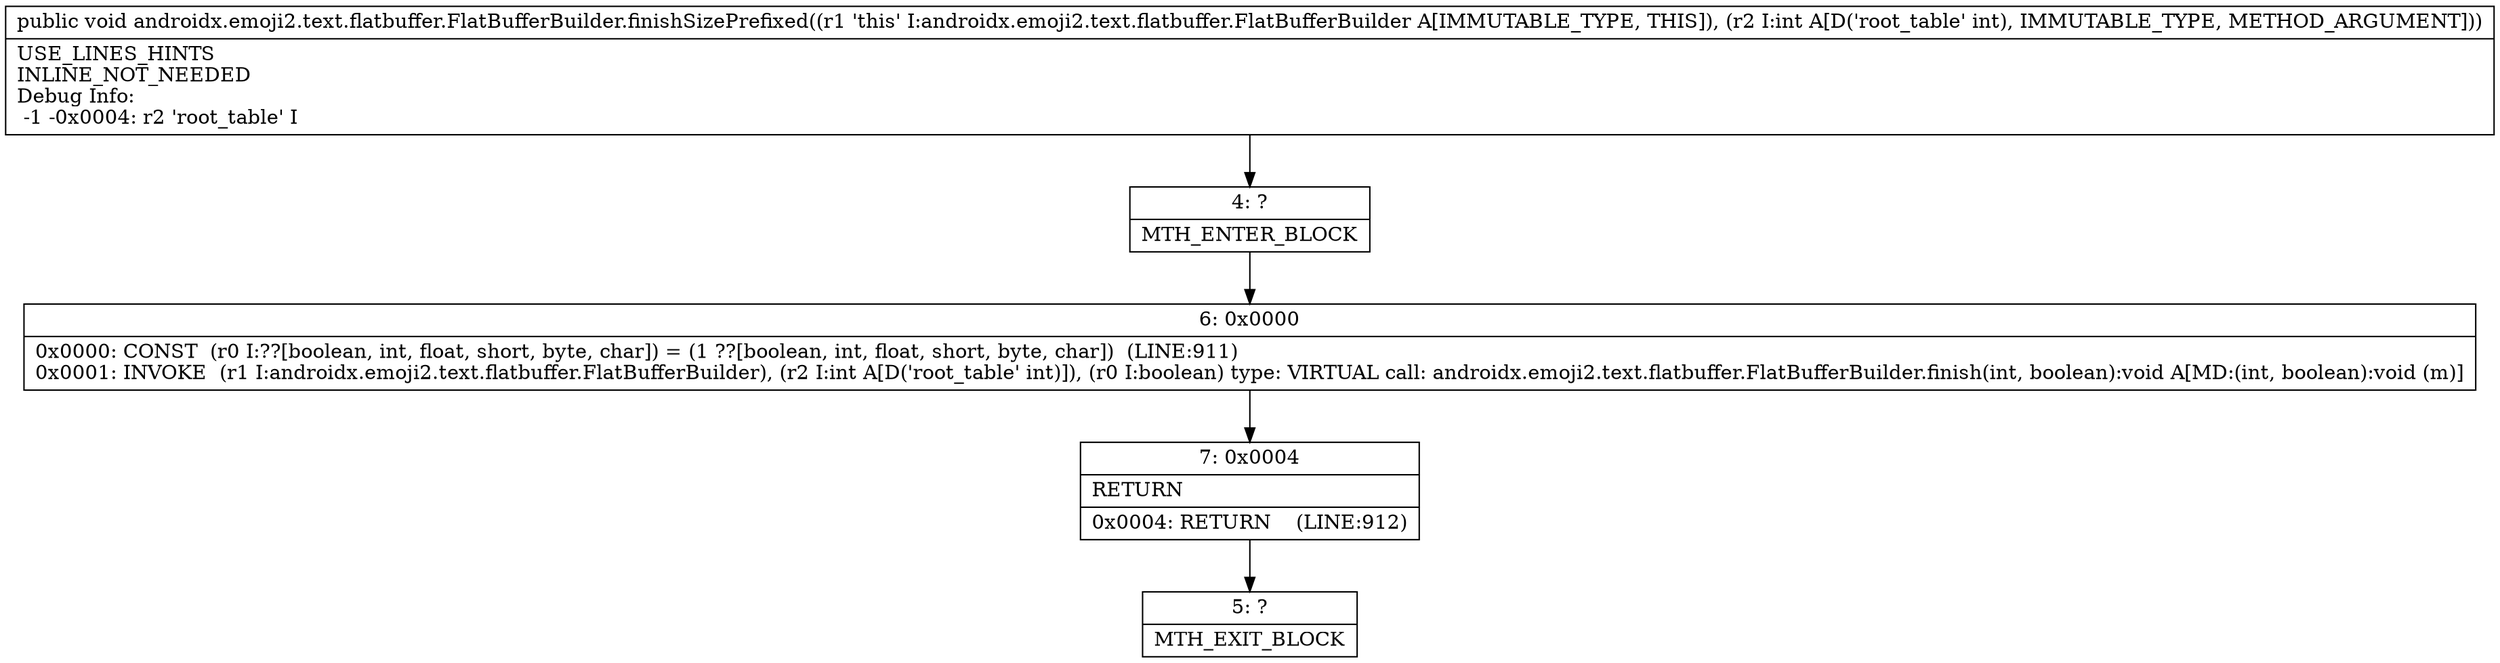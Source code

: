 digraph "CFG forandroidx.emoji2.text.flatbuffer.FlatBufferBuilder.finishSizePrefixed(I)V" {
Node_4 [shape=record,label="{4\:\ ?|MTH_ENTER_BLOCK\l}"];
Node_6 [shape=record,label="{6\:\ 0x0000|0x0000: CONST  (r0 I:??[boolean, int, float, short, byte, char]) = (1 ??[boolean, int, float, short, byte, char])  (LINE:911)\l0x0001: INVOKE  (r1 I:androidx.emoji2.text.flatbuffer.FlatBufferBuilder), (r2 I:int A[D('root_table' int)]), (r0 I:boolean) type: VIRTUAL call: androidx.emoji2.text.flatbuffer.FlatBufferBuilder.finish(int, boolean):void A[MD:(int, boolean):void (m)]\l}"];
Node_7 [shape=record,label="{7\:\ 0x0004|RETURN\l|0x0004: RETURN    (LINE:912)\l}"];
Node_5 [shape=record,label="{5\:\ ?|MTH_EXIT_BLOCK\l}"];
MethodNode[shape=record,label="{public void androidx.emoji2.text.flatbuffer.FlatBufferBuilder.finishSizePrefixed((r1 'this' I:androidx.emoji2.text.flatbuffer.FlatBufferBuilder A[IMMUTABLE_TYPE, THIS]), (r2 I:int A[D('root_table' int), IMMUTABLE_TYPE, METHOD_ARGUMENT]))  | USE_LINES_HINTS\lINLINE_NOT_NEEDED\lDebug Info:\l  \-1 \-0x0004: r2 'root_table' I\l}"];
MethodNode -> Node_4;Node_4 -> Node_6;
Node_6 -> Node_7;
Node_7 -> Node_5;
}

